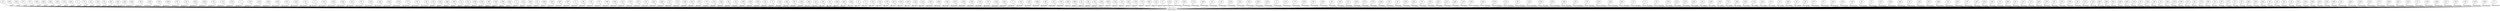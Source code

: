 
graph "SimpleGraph" {
overlap = "scale";
"25" -- "HomeTeam" [label="Porto"]
"254" -- "HomeTeam" [label="Porto"]
"242" -- "HomeTeam" [label="Porto"]
"117" -- "HomeTeam" [label="Porto"]
"97" -- "HomeTeam" [label="Porto"]
"169" -- "HomeTeam" [label="Porto"]
"205" -- "HomeTeam" [label="Porto"]
"286" -- "HomeTeam" [label="Porto"]
"180" -- "HomeTeam" [label="Porto"]
"115" -- "HomeTeam" [label="Porto"]
"224" -- "HomeTeam" [label="Porto"]
"0" -- "HomeTeam" [label="Porto"]
"75" -- "HomeTeam" [label="Porto"]
"42" -- "HomeTeam" [label="Porto"]
"138" -- "HomeTeam" [label="Porto"]
"62" -- "HomeTeam" [label="Porto"]
"297" -- "HomeTeam" [label="Porto"]
"183" -- "HomeTeam" [label="Academica"]
"262" -- "HomeTeam" [label="Academica"]
"166" -- "HomeTeam" [label="Academica"]
"56" -- "HomeTeam" [label="Academica"]
"100" -- "HomeTeam" [label="Academica"]
"119" -- "HomeTeam" [label="Academica"]
"298" -- "HomeTeam" [label="Academica"]
"76" -- "HomeTeam" [label="Academica"]
"44" -- "HomeTeam" [label="Academica"]
"203" -- "HomeTeam" [label="Academica"]
"220" -- "HomeTeam" [label="Academica"]
"94" -- "HomeTeam" [label="Academica"]
"18" -- "HomeTeam" [label="Academica"]
"279" -- "HomeTeam" [label="Academica"]
"1" -- "HomeTeam" [label="Academica"]
"136" -- "HomeTeam" [label="Academica"]
"234" -- "HomeTeam" [label="Academica"]
"200" -- "HomeTeam" [label="Gil Vicente"]
"255" -- "HomeTeam" [label="Gil Vicente"]
"271" -- "HomeTeam" [label="Gil Vicente"]
"221" -- "HomeTeam" [label="Gil Vicente"]
"22" -- "HomeTeam" [label="Gil Vicente"]
"2" -- "HomeTeam" [label="Gil Vicente"]
"127" -- "HomeTeam" [label="Gil Vicente"]
"182" -- "HomeTeam" [label="Gil Vicente"]
"302" -- "HomeTeam" [label="Gil Vicente"]
"95" -- "HomeTeam" [label="Gil Vicente"]
"41" -- "HomeTeam" [label="Gil Vicente"]
"140" -- "HomeTeam" [label="Gil Vicente"]
"168" -- "HomeTeam" [label="Gil Vicente"]
"235" -- "HomeTeam" [label="Gil Vicente"]
"110" -- "HomeTeam" [label="Gil Vicente"]
"77" -- "HomeTeam" [label="Gil Vicente"]
"59" -- "HomeTeam" [label="Gil Vicente"]
"40" -- "HomeTeam" [label="Benfica"]
"137" -- "HomeTeam" [label="Benfica"]
"163" -- "HomeTeam" [label="Benfica"]
"266" -- "HomeTeam" [label="Benfica"]
"300" -- "HomeTeam" [label="Benfica"]
"72" -- "HomeTeam" [label="Benfica"]
"121" -- "HomeTeam" [label="Benfica"]
"238" -- "HomeTeam" [label="Benfica"]
"218" -- "HomeTeam" [label="Benfica"]
"58" -- "HomeTeam" [label="Benfica"]
"184" -- "HomeTeam" [label="Benfica"]
"199" -- "HomeTeam" [label="Benfica"]
"244" -- "HomeTeam" [label="Benfica"]
"3" -- "HomeTeam" [label="Benfica"]
"101" -- "HomeTeam" [label="Benfica"]
"280" -- "HomeTeam" [label="Benfica"]
"21" -- "HomeTeam" [label="Benfica"]
"268" -- "HomeTeam" [label="Nacional"]
"303" -- "HomeTeam" [label="Nacional"]
"287" -- "HomeTeam" [label="Nacional"]
"107" -- "HomeTeam" [label="Nacional"]
"4" -- "HomeTeam" [label="Nacional"]
"68" -- "HomeTeam" [label="Nacional"]
"60" -- "HomeTeam" [label="Nacional"]
"37" -- "HomeTeam" [label="Nacional"]
"188" -- "HomeTeam" [label="Nacional"]
"164" -- "HomeTeam" [label="Nacional"]
"141" -- "HomeTeam" [label="Nacional"]
"123" -- "HomeTeam" [label="Nacional"]
"227" -- "HomeTeam" [label="Nacional"]
"86" -- "HomeTeam" [label="Nacional"]
"201" -- "HomeTeam" [label="Nacional"]
"248" -- "HomeTeam" [label="Nacional"]
"23" -- "HomeTeam" [label="Nacional"]
"112" -- "HomeTeam" [label="Penafiel"]
"185" -- "HomeTeam" [label="Penafiel"]
"223" -- "HomeTeam" [label="Penafiel"]
"257" -- "HomeTeam" [label="Penafiel"]
"74" -- "HomeTeam" [label="Penafiel"]
"133" -- "HomeTeam" [label="Penafiel"]
"293" -- "HomeTeam" [label="Penafiel"]
"24" -- "HomeTeam" [label="Penafiel"]
"92" -- "HomeTeam" [label="Penafiel"]
"165" -- "HomeTeam" [label="Penafiel"]
"204" -- "HomeTeam" [label="Penafiel"]
"275" -- "HomeTeam" [label="Penafiel"]
"38" -- "HomeTeam" [label="Penafiel"]
"5" -- "HomeTeam" [label="Penafiel"]
"145" -- "HomeTeam" [label="Penafiel"]
"240" -- "HomeTeam" [label="Penafiel"]
"55" -- "HomeTeam" [label="Penafiel"]
"186" -- "HomeTeam" [label="Rio Ave"]
"304" -- "HomeTeam" [label="Rio Ave"]
"26" -- "HomeTeam" [label="Rio Ave"]
"89" -- "HomeTeam" [label="Rio Ave"]
"43" -- "HomeTeam" [label="Rio Ave"]
"228" -- "HomeTeam" [label="Rio Ave"]
"281" -- "HomeTeam" [label="Rio Ave"]
"264" -- "HomeTeam" [label="Rio Ave"]
"6" -- "HomeTeam" [label="Rio Ave"]
"71" -- "HomeTeam" [label="Rio Ave"]
"103" -- "HomeTeam" [label="Rio Ave"]
"124" -- "HomeTeam" [label="Rio Ave"]
"170" -- "HomeTeam" [label="Rio Ave"]
"214" -- "HomeTeam" [label="Rio Ave"]
"247" -- "HomeTeam" [label="Rio Ave"]
"202" -- "HomeTeam" [label="Rio Ave"]
"142" -- "HomeTeam" [label="Rio Ave"]
"143" -- "HomeTeam" [label="Sp Braga"]
"187" -- "HomeTeam" [label="Sp Braga"]
"250" -- "HomeTeam" [label="Sp Braga"]
"106" -- "HomeTeam" [label="Sp Braga"]
"207" -- "HomeTeam" [label="Sp Braga"]
"192" -- "HomeTeam" [label="Sp Braga"]
"305" -- "HomeTeam" [label="Sp Braga"]
"125" -- "HomeTeam" [label="Sp Braga"]
"47" -- "HomeTeam" [label="Sp Braga"]
"162" -- "HomeTeam" [label="Sp Braga"]
"261" -- "HomeTeam" [label="Sp Braga"]
"7" -- "HomeTeam" [label="Sp Braga"]
"82" -- "HomeTeam" [label="Sp Braga"]
"225" -- "HomeTeam" [label="Sp Braga"]
"282" -- "HomeTeam" [label="Sp Braga"]
"69" -- "HomeTeam" [label="Sp Braga"]
"20" -- "HomeTeam" [label="Sp Braga"]
"167" -- "HomeTeam" [label="Arouca"]
"209" -- "HomeTeam" [label="Arouca"]
"299" -- "HomeTeam" [label="Arouca"]
"81" -- "HomeTeam" [label="Arouca"]
"28" -- "HomeTeam" [label="Arouca"]
"64" -- "HomeTeam" [label="Arouca"]
"229" -- "HomeTeam" [label="Arouca"]
"283" -- "HomeTeam" [label="Arouca"]
"193" -- "HomeTeam" [label="Arouca"]
"48" -- "HomeTeam" [label="Arouca"]
"243" -- "HomeTeam" [label="Arouca"]
"139" -- "HomeTeam" [label="Arouca"]
"172" -- "HomeTeam" [label="Arouca"]
"265" -- "HomeTeam" [label="Arouca"]
"120" -- "HomeTeam" [label="Arouca"]
"8" -- "HomeTeam" [label="Arouca"]
"104" -- "HomeTeam" [label="Arouca"]
"33" -- "HomeTeam" [label="Guimaraes"]
"252" -- "HomeTeam" [label="Guimaraes"]
"174" -- "HomeTeam" [label="Guimaraes"]
"198" -- "HomeTeam" [label="Guimaraes"]
"54" -- "HomeTeam" [label="Guimaraes"]
"36" -- "HomeTeam" [label="Guimaraes"]
"236" -- "HomeTeam" [label="Guimaraes"]
"132" -- "HomeTeam" [label="Guimaraes"]
"153" -- "HomeTeam" [label="Guimaraes"]
"289" -- "HomeTeam" [label="Guimaraes"]
"219" -- "HomeTeam" [label="Guimaraes"]
"9" -- "HomeTeam" [label="Guimaraes"]
"113" -- "HomeTeam" [label="Guimaraes"]
"73" -- "HomeTeam" [label="Guimaraes"]
"270" -- "HomeTeam" [label="Guimaraes"]
"90" -- "HomeTeam" [label="Guimaraes"]
"144" -- "HomeTeam" [label="Guimaraes"]
"96" -- "HomeTeam" [label="Maritimo"]
"195" -- "HomeTeam" [label="Maritimo"]
"10" -- "HomeTeam" [label="Maritimo"]
"148" -- "HomeTeam" [label="Maritimo"]
"157" -- "HomeTeam" [label="Maritimo"]
"175" -- "HomeTeam" [label="Maritimo"]
"290" -- "HomeTeam" [label="Maritimo"]
"50" -- "HomeTeam" [label="Maritimo"]
"34" -- "HomeTeam" [label="Maritimo"]
"128" -- "HomeTeam" [label="Maritimo"]
"222" -- "HomeTeam" [label="Maritimo"]
"78" -- "HomeTeam" [label="Maritimo"]
"274" -- "HomeTeam" [label="Maritimo"]
"241" -- "HomeTeam" [label="Maritimo"]
"212" -- "HomeTeam" [label="Maritimo"]
"260" -- "HomeTeam" [label="Maritimo"]
"114" -- "HomeTeam" [label="Maritimo"]
"150" -- "HomeTeam" [label="Pacos Ferreira"]
"161" -- "HomeTeam" [label="Pacos Ferreira"]
"176" -- "HomeTeam" [label="Pacos Ferreira"]
"111" -- "HomeTeam" [label="Pacos Ferreira"]
"98" -- "HomeTeam" [label="Pacos Ferreira"]
"129" -- "HomeTeam" [label="Pacos Ferreira"]
"239" -- "HomeTeam" [label="Pacos Ferreira"]
"278" -- "HomeTeam" [label="Pacos Ferreira"]
"189" -- "HomeTeam" [label="Pacos Ferreira"]
"35" -- "HomeTeam" [label="Pacos Ferreira"]
"79" -- "HomeTeam" [label="Pacos Ferreira"]
"216" -- "HomeTeam" [label="Pacos Ferreira"]
"256" -- "HomeTeam" [label="Pacos Ferreira"]
"292" -- "HomeTeam" [label="Pacos Ferreira"]
"53" -- "HomeTeam" [label="Pacos Ferreira"]
"11" -- "HomeTeam" [label="Pacos Ferreira"]
"61" -- "HomeTeam" [label="Pacos Ferreira"]
"178" -- "HomeTeam" [label="Sp Lisbon"]
"215" -- "HomeTeam" [label="Sp Lisbon"]
"272" -- "HomeTeam" [label="Sp Lisbon"]
"295" -- "HomeTeam" [label="Sp Lisbon"]
"88" -- "HomeTeam" [label="Sp Lisbon"]
"259" -- "HomeTeam" [label="Sp Lisbon"]
"130" -- "HomeTeam" [label="Sp Lisbon"]
"70" -- "HomeTeam" [label="Sp Lisbon"]
"196" -- "HomeTeam" [label="Sp Lisbon"]
"152" -- "HomeTeam" [label="Sp Lisbon"]
"116" -- "HomeTeam" [label="Sp Lisbon"]
"232" -- "HomeTeam" [label="Sp Lisbon"]
"93" -- "HomeTeam" [label="Sp Lisbon"]
"12" -- "HomeTeam" [label="Sp Lisbon"]
"160" -- "HomeTeam" [label="Sp Lisbon"]
"30" -- "HomeTeam" [label="Sp Lisbon"]
"45" -- "HomeTeam" [label="Sp Lisbon"]
"277" -- "HomeTeam" [label="Belenenses"]
"57" -- "HomeTeam" [label="Belenenses"]
"181" -- "HomeTeam" [label="Belenenses"]
"154" -- "HomeTeam" [label="Belenenses"]
"126" -- "HomeTeam" [label="Belenenses"]
"80" -- "HomeTeam" [label="Belenenses"]
"13" -- "HomeTeam" [label="Belenenses"]
"217" -- "HomeTeam" [label="Belenenses"]
"146" -- "HomeTeam" [label="Belenenses"]
"206" -- "HomeTeam" [label="Belenenses"]
"91" -- "HomeTeam" [label="Belenenses"]
"109" -- "HomeTeam" [label="Belenenses"]
"237" -- "HomeTeam" [label="Belenenses"]
"288" -- "HomeTeam" [label="Belenenses"]
"19" -- "HomeTeam" [label="Belenenses"]
"253" -- "HomeTeam" [label="Belenenses"]
"39" -- "HomeTeam" [label="Belenenses"]
"197" -- "HomeTeam" [label="Boavista"]
"210" -- "HomeTeam" [label="Boavista"]
"230" -- "HomeTeam" [label="Boavista"]
"14" -- "HomeTeam" [label="Boavista"]
"296" -- "HomeTeam" [label="Boavista"]
"83" -- "HomeTeam" [label="Boavista"]
"147" -- "HomeTeam" [label="Boavista"]
"31" -- "HomeTeam" [label="Boavista"]
"245" -- "HomeTeam" [label="Boavista"]
"179" -- "HomeTeam" [label="Boavista"]
"99" -- "HomeTeam" [label="Boavista"]
"273" -- "HomeTeam" [label="Boavista"]
"155" -- "HomeTeam" [label="Boavista"]
"65" -- "HomeTeam" [label="Boavista"]
"131" -- "HomeTeam" [label="Boavista"]
"49" -- "HomeTeam" [label="Boavista"]
"267" -- "HomeTeam" [label="Boavista"]
"284" -- "HomeTeam" [label="Estoril"]
"251" -- "HomeTeam" [label="Estoril"]
"226" -- "HomeTeam" [label="Estoril"]
"263" -- "HomeTeam" [label="Estoril"]
"118" -- "HomeTeam" [label="Estoril"]
"67" -- "HomeTeam" [label="Estoril"]
"156" -- "HomeTeam" [label="Estoril"]
"46" -- "HomeTeam" [label="Estoril"]
"15" -- "HomeTeam" [label="Estoril"]
"102" -- "HomeTeam" [label="Estoril"]
"135" -- "HomeTeam" [label="Estoril"]
"194" -- "HomeTeam" [label="Estoril"]
"211" -- "HomeTeam" [label="Estoril"]
"84" -- "HomeTeam" [label="Estoril"]
"173" -- "HomeTeam" [label="Estoril"]
"301" -- "HomeTeam" [label="Estoril"]
"32" -- "HomeTeam" [label="Estoril"]
"63" -- "HomeTeam" [label="Setubal"]
"177" -- "HomeTeam" [label="Setubal"]
"27" -- "HomeTeam" [label="Setubal"]
"87" -- "HomeTeam" [label="Setubal"]
"249" -- "HomeTeam" [label="Setubal"]
"159" -- "HomeTeam" [label="Setubal"]
"294" -- "HomeTeam" [label="Setubal"]
"52" -- "HomeTeam" [label="Setubal"]
"191" -- "HomeTeam" [label="Setubal"]
"151" -- "HomeTeam" [label="Setubal"]
"16" -- "HomeTeam" [label="Setubal"]
"134" -- "HomeTeam" [label="Setubal"]
"108" -- "HomeTeam" [label="Setubal"]
"258" -- "HomeTeam" [label="Setubal"]
"233" -- "HomeTeam" [label="Setubal"]
"276" -- "HomeTeam" [label="Setubal"]
"208" -- "HomeTeam" [label="Setubal"]
"29" -- "HomeTeam" [label="Moreirense"]
"285" -- "HomeTeam" [label="Moreirense"]
"149" -- "HomeTeam" [label="Moreirense"]
"213" -- "HomeTeam" [label="Moreirense"]
"171" -- "HomeTeam" [label="Moreirense"]
"246" -- "HomeTeam" [label="Moreirense"]
"291" -- "HomeTeam" [label="Moreirense"]
"122" -- "HomeTeam" [label="Moreirense"]
"51" -- "HomeTeam" [label="Moreirense"]
"190" -- "HomeTeam" [label="Moreirense"]
"269" -- "HomeTeam" [label="Moreirense"]
"231" -- "HomeTeam" [label="Moreirense"]
"66" -- "HomeTeam" [label="Moreirense"]
"85" -- "HomeTeam" [label="Moreirense"]
"105" -- "HomeTeam" [label="Moreirense"]
"158" -- "HomeTeam" [label="Moreirense"]
"17" -- "HomeTeam" [label="Moreirense"]
}